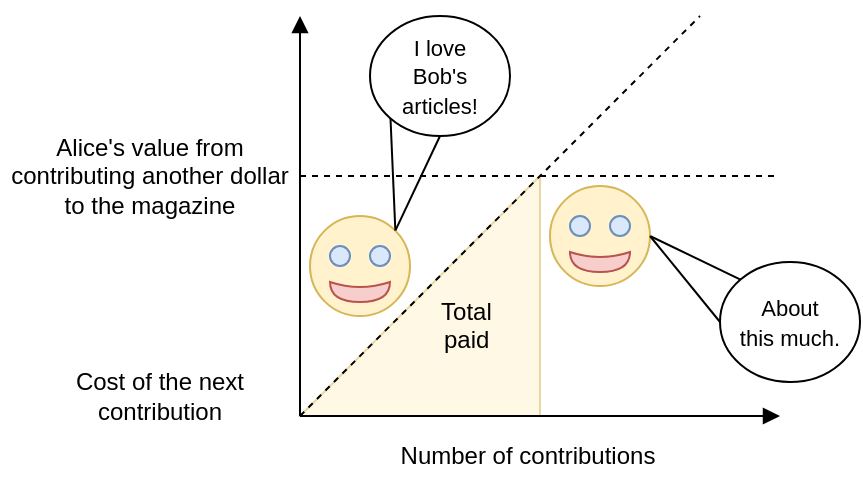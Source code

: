 <mxfile version="12.2.2" type="device" pages="1"><diagram id="TkrngekQSHLsfudDQxtC" name="Page-1"><mxGraphModel dx="1338" dy="724" grid="1" gridSize="10" guides="1" tooltips="1" connect="1" arrows="1" fold="1" page="1" pageScale="1" pageWidth="850" pageHeight="1100" math="0" shadow="0"><root><mxCell id="0"/><mxCell id="1" parent="0"/><mxCell id="TOMkEB3PQnJuCvy779Ji-2" value="&lt;div&gt;&lt;br&gt;&lt;/div&gt;&lt;div&gt;&lt;br&gt;&lt;/div&gt;&lt;div&gt;&amp;nbsp;&amp;nbsp;&amp;nbsp;&amp;nbsp;&amp;nbsp;&amp;nbsp;&amp;nbsp; &amp;nbsp; &amp;nbsp; &amp;nbsp; Total&lt;br&gt;&lt;/div&gt;&lt;div&gt;&amp;nbsp;&amp;nbsp;&amp;nbsp;&amp;nbsp;&amp;nbsp;&amp;nbsp;&amp;nbsp; &amp;nbsp; &amp;nbsp; &amp;nbsp; paid&lt;br&gt;&lt;/div&gt;" style="shape=card;whiteSpace=wrap;html=1;fillColor=#fff2cc;opacity=50;size=124;strokeColor=#d6b656;" vertex="1" parent="1"><mxGeometry x="200" y="280" width="120" height="120" as="geometry"/></mxCell><mxCell id="gIei1aADg3dw3RVzoRC4-1" value="" style="endArrow=block;html=1;endFill=1;" parent="1" edge="1"><mxGeometry width="50" height="50" relative="1" as="geometry"><mxPoint x="200" y="400" as="sourcePoint"/><mxPoint x="200" y="200" as="targetPoint"/></mxGeometry></mxCell><mxCell id="gIei1aADg3dw3RVzoRC4-2" value="" style="endArrow=block;html=1;endFill=1;" parent="1" edge="1"><mxGeometry width="50" height="50" relative="1" as="geometry"><mxPoint x="200" y="400" as="sourcePoint"/><mxPoint x="440" y="400" as="targetPoint"/></mxGeometry></mxCell><mxCell id="gIei1aADg3dw3RVzoRC4-3" value="" style="endArrow=none;html=1;dashed=1;exitX=0;exitY=1;exitDx=0;exitDy=0;exitPerimeter=0;" parent="1" edge="1"><mxGeometry width="50" height="50" relative="1" as="geometry"><mxPoint x="200" y="400" as="sourcePoint"/><mxPoint x="400" y="200" as="targetPoint"/></mxGeometry></mxCell><mxCell id="gIei1aADg3dw3RVzoRC4-5" value="" style="endArrow=none;dashed=1;html=1;" parent="1" edge="1"><mxGeometry width="50" height="50" relative="1" as="geometry"><mxPoint x="200" y="280" as="sourcePoint"/><mxPoint x="440" y="280" as="targetPoint"/></mxGeometry></mxCell><mxCell id="gIei1aADg3dw3RVzoRC4-14" style="edgeStyle=none;rounded=0;orthogonalLoop=1;jettySize=auto;html=1;exitX=1;exitY=0;exitDx=0;exitDy=0;entryX=0.5;entryY=1;entryDx=0;entryDy=0;endArrow=none;endFill=0;" parent="1" source="gIei1aADg3dw3RVzoRC4-6" target="gIei1aADg3dw3RVzoRC4-12" edge="1"><mxGeometry relative="1" as="geometry"/></mxCell><mxCell id="gIei1aADg3dw3RVzoRC4-6" value="" style="ellipse;whiteSpace=wrap;html=1;aspect=fixed;fontFamily=Helvetica;fontSize=12;fontColor=#000000;align=center;strokeColor=#d6b656;fillColor=#fff2cc;" parent="1" vertex="1"><mxGeometry x="205" y="300" width="50" height="50" as="geometry"/></mxCell><mxCell id="gIei1aADg3dw3RVzoRC4-7" value="" style="ellipse;whiteSpace=wrap;html=1;fillColor=#dae8fc;strokeColor=#6c8ebf;" parent="1" vertex="1"><mxGeometry x="215" y="315" width="10" height="10" as="geometry"/></mxCell><mxCell id="gIei1aADg3dw3RVzoRC4-8" value="" style="ellipse;whiteSpace=wrap;html=1;fillColor=#dae8fc;strokeColor=#6c8ebf;" parent="1" vertex="1"><mxGeometry x="235" y="315" width="10" height="10" as="geometry"/></mxCell><mxCell id="gIei1aADg3dw3RVzoRC4-10" value="" style="shape=xor;whiteSpace=wrap;html=1;fillColor=#f8cecc;direction=south;strokeColor=#b85450;" parent="1" vertex="1"><mxGeometry x="215" y="333" width="30" height="10" as="geometry"/></mxCell><mxCell id="gIei1aADg3dw3RVzoRC4-13" style="rounded=0;orthogonalLoop=1;jettySize=auto;html=1;exitX=0;exitY=1;exitDx=0;exitDy=0;entryX=1;entryY=0;entryDx=0;entryDy=0;endArrow=none;endFill=0;" parent="1" source="gIei1aADg3dw3RVzoRC4-12" target="gIei1aADg3dw3RVzoRC4-6" edge="1"><mxGeometry relative="1" as="geometry"/></mxCell><mxCell id="gIei1aADg3dw3RVzoRC4-12" value="&lt;div&gt;&lt;font style=&quot;font-size: 11px&quot;&gt;I love&lt;/font&gt;&lt;/div&gt;&lt;div&gt;&lt;font style=&quot;font-size: 11px&quot;&gt;Bob's articles!&lt;/font&gt;&lt;/div&gt;" style="ellipse;whiteSpace=wrap;html=1;fillColor=none;" parent="1" vertex="1"><mxGeometry x="235" y="200" width="70" height="60" as="geometry"/></mxCell><mxCell id="gIei1aADg3dw3RVzoRC4-26" value="Number of contributions" style="text;html=1;strokeColor=none;fillColor=none;align=center;verticalAlign=middle;whiteSpace=wrap;rounded=0;" parent="1" vertex="1"><mxGeometry x="248" y="410" width="132" height="20" as="geometry"/></mxCell><mxCell id="gIei1aADg3dw3RVzoRC4-27" value="Cost of the next contribution" style="text;html=1;strokeColor=none;fillColor=none;align=center;verticalAlign=middle;whiteSpace=wrap;rounded=0;" parent="1" vertex="1"><mxGeometry x="60" y="380" width="140" height="20" as="geometry"/></mxCell><mxCell id="gIei1aADg3dw3RVzoRC4-28" value="Alice's value from contributing another dollar to the magazine" style="text;html=1;strokeColor=none;fillColor=none;align=center;verticalAlign=middle;whiteSpace=wrap;rounded=0;" parent="1" vertex="1"><mxGeometry x="50" y="270" width="150" height="20" as="geometry"/></mxCell><mxCell id="TOMkEB3PQnJuCvy779Ji-8" style="edgeStyle=none;rounded=0;orthogonalLoop=1;jettySize=auto;html=1;exitX=1;exitY=0.5;exitDx=0;exitDy=0;entryX=0;entryY=0;entryDx=0;entryDy=0;endArrow=none;endFill=0;" edge="1" parent="1" source="mGDuO0grUwdPXZ5ZwTZu-9" target="TOMkEB3PQnJuCvy779Ji-6"><mxGeometry relative="1" as="geometry"/></mxCell><mxCell id="mGDuO0grUwdPXZ5ZwTZu-9" value="" style="ellipse;whiteSpace=wrap;html=1;aspect=fixed;fontFamily=Helvetica;fontSize=12;fontColor=#000000;align=center;strokeColor=#d6b656;fillColor=#fff2cc;" parent="1" vertex="1"><mxGeometry x="325" y="285" width="50" height="50" as="geometry"/></mxCell><mxCell id="mGDuO0grUwdPXZ5ZwTZu-10" value="" style="ellipse;whiteSpace=wrap;html=1;fillColor=#dae8fc;strokeColor=#6c8ebf;" parent="1" vertex="1"><mxGeometry x="335" y="300" width="10" height="10" as="geometry"/></mxCell><mxCell id="mGDuO0grUwdPXZ5ZwTZu-11" value="" style="ellipse;whiteSpace=wrap;html=1;fillColor=#dae8fc;strokeColor=#6c8ebf;" parent="1" vertex="1"><mxGeometry x="355" y="300" width="10" height="10" as="geometry"/></mxCell><mxCell id="mGDuO0grUwdPXZ5ZwTZu-12" value="" style="shape=xor;whiteSpace=wrap;html=1;fillColor=#f8cecc;direction=south;strokeColor=#b85450;" parent="1" vertex="1"><mxGeometry x="335" y="318" width="30" height="10" as="geometry"/></mxCell><mxCell id="TOMkEB3PQnJuCvy779Ji-6" value="&lt;div&gt;&lt;font style=&quot;font-size: 11px&quot;&gt;About&lt;/font&gt;&lt;/div&gt;&lt;div&gt;&lt;font style=&quot;font-size: 11px&quot;&gt;this much.&lt;/font&gt;&lt;/div&gt;" style="ellipse;whiteSpace=wrap;html=1;fillColor=none;" vertex="1" parent="1"><mxGeometry x="410" y="323" width="70" height="60" as="geometry"/></mxCell><mxCell id="TOMkEB3PQnJuCvy779Ji-7" style="edgeStyle=none;rounded=0;orthogonalLoop=1;jettySize=auto;html=1;exitX=1;exitY=0.5;exitDx=0;exitDy=0;entryX=0;entryY=0.5;entryDx=0;entryDy=0;endArrow=none;endFill=0;" edge="1" parent="1" source="mGDuO0grUwdPXZ5ZwTZu-9" target="TOMkEB3PQnJuCvy779Ji-6"><mxGeometry relative="1" as="geometry"><mxPoint x="257.678" y="317.322" as="sourcePoint"/><mxPoint x="280" y="270" as="targetPoint"/></mxGeometry></mxCell></root></mxGraphModel></diagram></mxfile>